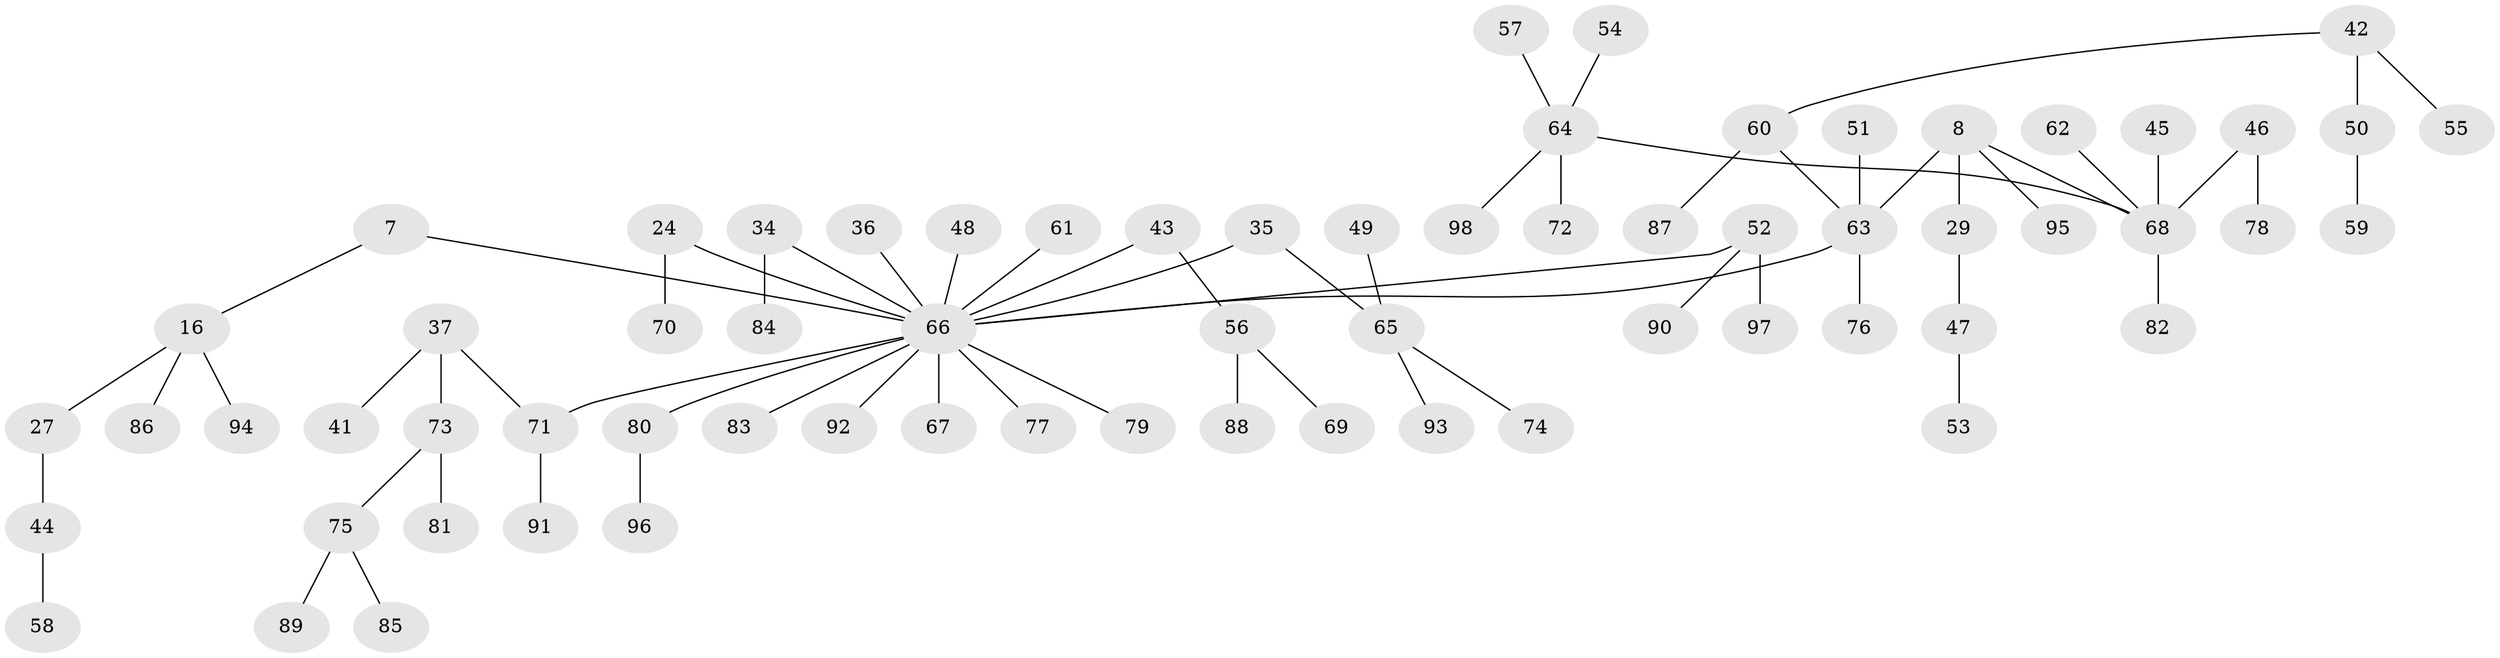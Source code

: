// original degree distribution, {4: 0.07142857142857142, 7: 0.01020408163265306, 3: 0.14285714285714285, 5: 0.04081632653061224, 2: 0.25510204081632654, 1: 0.47959183673469385}
// Generated by graph-tools (version 1.1) at 2025/57/03/04/25 21:57:06]
// undirected, 68 vertices, 67 edges
graph export_dot {
graph [start="1"]
  node [color=gray90,style=filled];
  7;
  8;
  16;
  24 [super="+22"];
  27;
  29;
  34;
  35;
  36;
  37 [super="+31"];
  41;
  42 [super="+40"];
  43;
  44;
  45;
  46;
  47;
  48;
  49;
  50;
  51;
  52;
  53;
  54;
  55;
  56;
  57;
  58;
  59;
  60 [super="+32"];
  61;
  62;
  63 [super="+14"];
  64 [super="+28"];
  65 [super="+39"];
  66 [super="+2+6+10+13+3+18+19+17+21"];
  67;
  68 [super="+20+23+33"];
  69;
  70;
  71 [super="+30"];
  72;
  73 [super="+38"];
  74;
  75;
  76;
  77;
  78;
  79;
  80 [super="+11"];
  81;
  82;
  83;
  84;
  85;
  86;
  87;
  88;
  89;
  90;
  91;
  92;
  93;
  94;
  95;
  96;
  97;
  98;
  7 -- 16;
  7 -- 66;
  8 -- 29;
  8 -- 95;
  8 -- 63;
  8 -- 68;
  16 -- 27;
  16 -- 86;
  16 -- 94;
  24 -- 66;
  24 -- 70;
  27 -- 44;
  29 -- 47;
  34 -- 84;
  34 -- 66;
  35 -- 66;
  35 -- 65;
  36 -- 66;
  37 -- 41;
  37 -- 71;
  37 -- 73;
  42 -- 50;
  42 -- 60;
  42 -- 55;
  43 -- 56;
  43 -- 66;
  44 -- 58;
  45 -- 68;
  46 -- 78;
  46 -- 68;
  47 -- 53;
  48 -- 66;
  49 -- 65;
  50 -- 59;
  51 -- 63;
  52 -- 90;
  52 -- 97;
  52 -- 66;
  54 -- 64;
  56 -- 69;
  56 -- 88;
  57 -- 64;
  60 -- 87;
  60 -- 63;
  61 -- 66;
  62 -- 68;
  63 -- 76;
  63 -- 66;
  64 -- 72;
  64 -- 98;
  64 -- 68;
  65 -- 74;
  65 -- 93;
  66 -- 77;
  66 -- 80;
  66 -- 83;
  66 -- 92;
  66 -- 79;
  66 -- 67;
  66 -- 71;
  68 -- 82;
  71 -- 91;
  73 -- 75;
  73 -- 81;
  75 -- 85;
  75 -- 89;
  80 -- 96;
}
